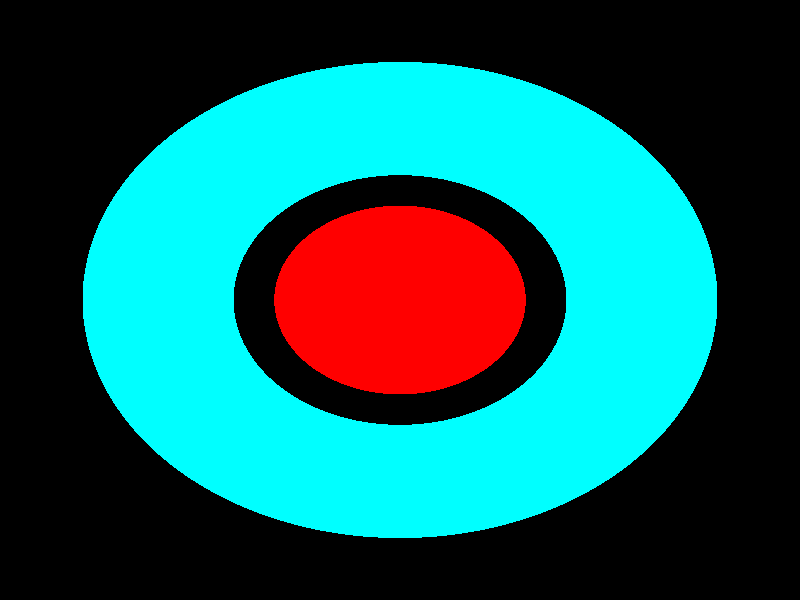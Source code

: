
#version 3.0
global_settings { assumed_gamma 2.2 }

#include "colors.inc"
#include "metals.inc"
#include "stones.inc"
#include "golds.inc"

camera {
  location <0, 0, -5>
  look_at <0, 0, 0>
  //right <4/3, 0, 0>
  right <1, 0, 0>
  up <0, 1, 0>
  sky <0, 1, 0>
  direction <0, 0, 1>
}

light_source { <0, 0, -5> color White }

#declare rr = cos(clock*pi*2.0)+1
#declare gg = cos(clock*pi*2.0+pi)+1

#declare Shot = union {
   torus {
      1, 0.3
      //pigment { color Yellow } 
      pigment { color <gg, 1, rr> }
      finish { F_MetalC }
   }
   sphere { <0, 0, 0> 0.5
      pigment { color <rr, gg, 0> }
      finish { F_MetalC }
      scale <1, 2, 1>
   }
   rotate 90*x
}

object {
   Shot
   scale <1.5, 1.5, 1.5>
   rotate y*180*clock
}

